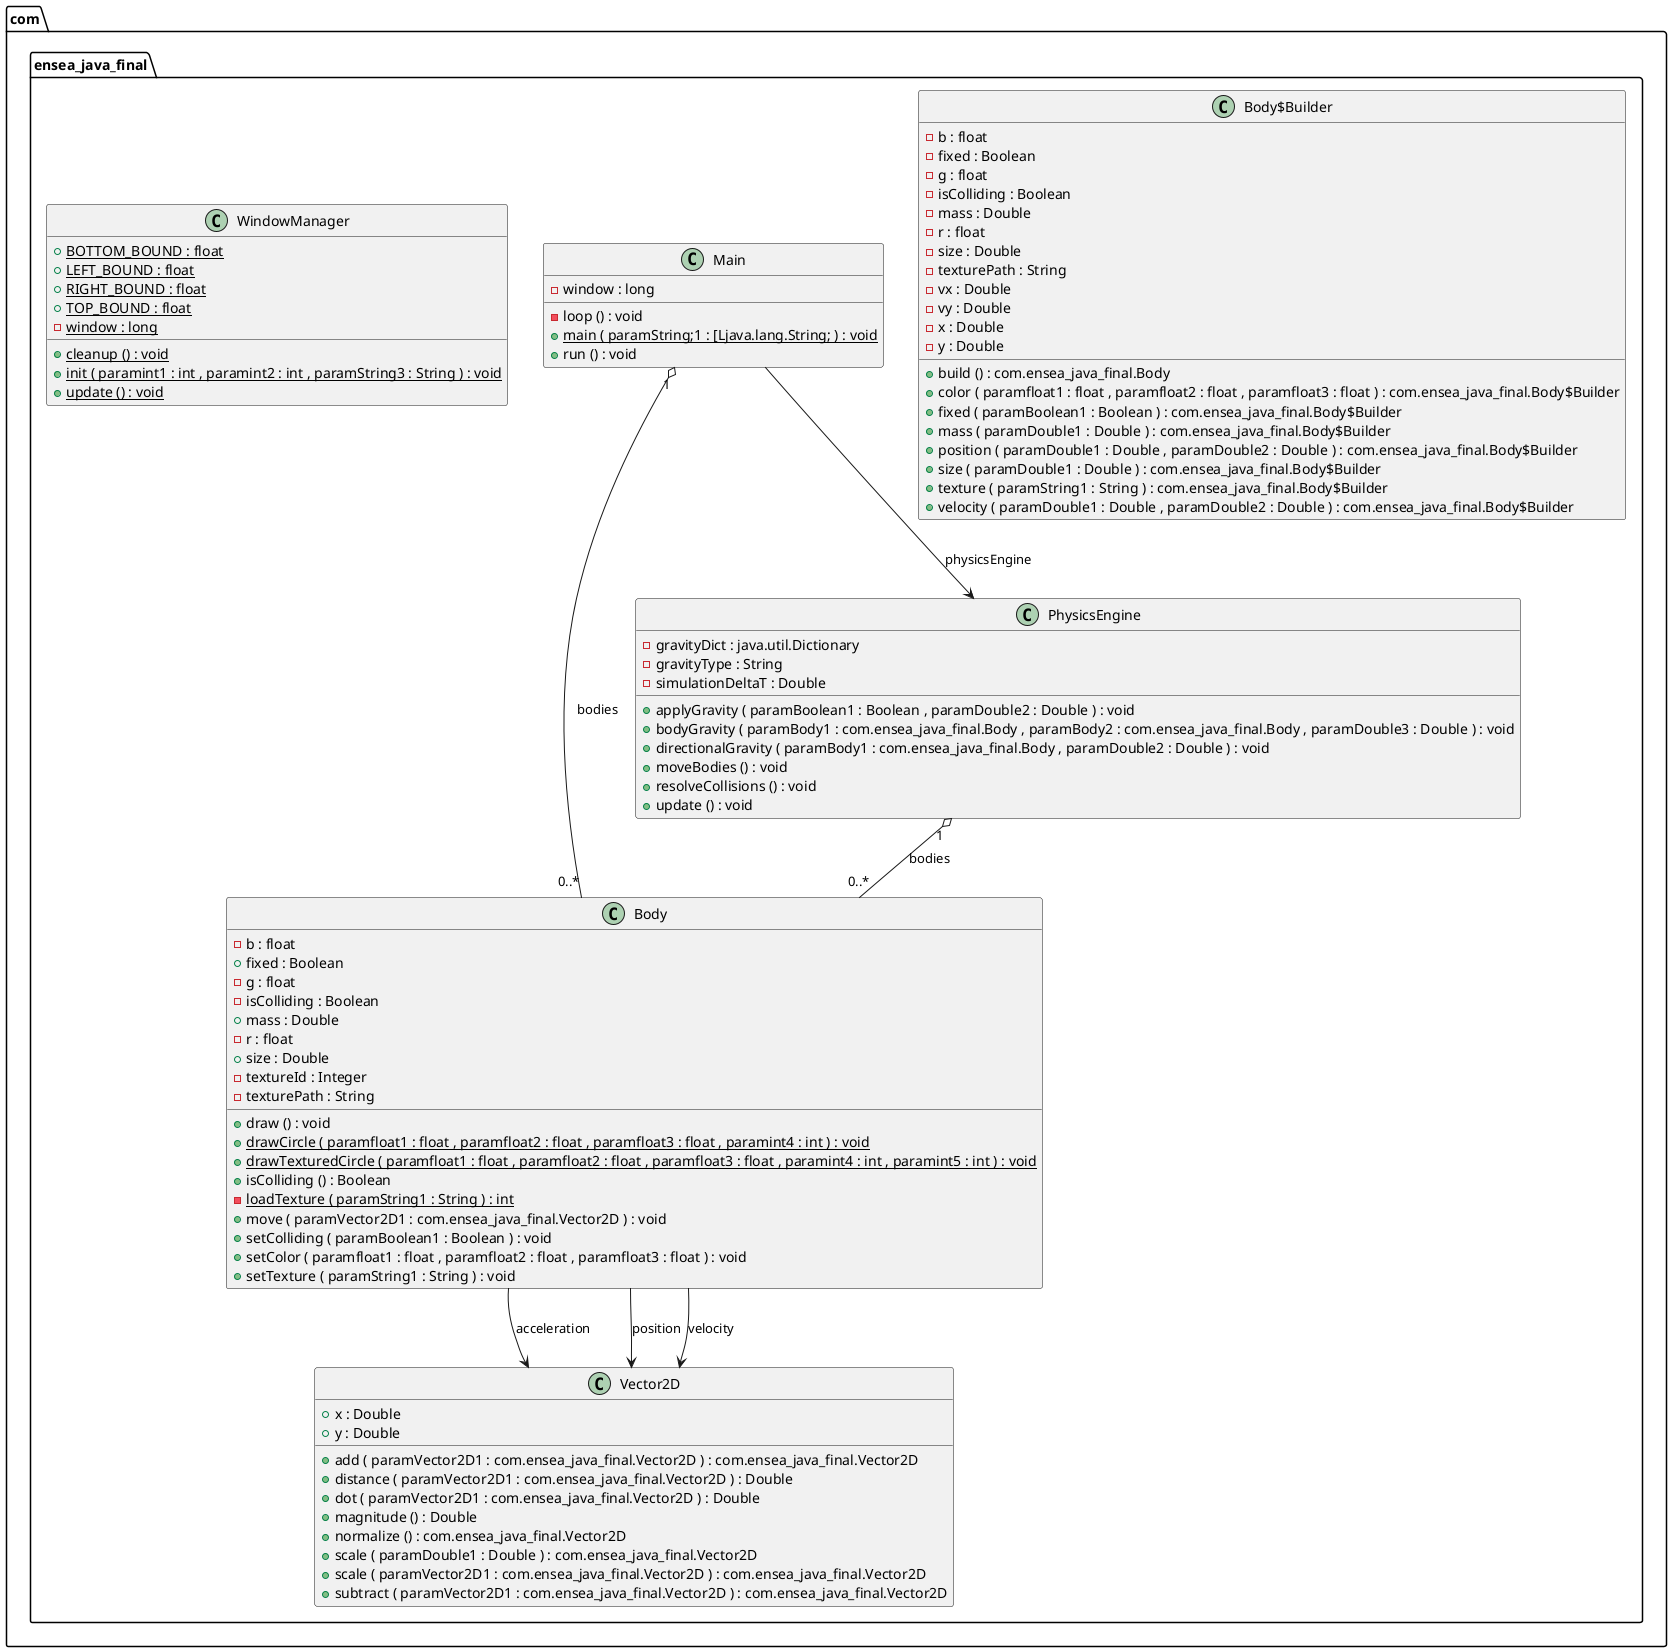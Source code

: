 @startuml

class com.ensea_java_final.Body {
	{field} -b : float
	{field} +fixed : Boolean
	{field} -g : float
	{field} -isColliding : Boolean
	{field} +mass : Double
	{field} -r : float
	{field} +size : Double
	{field} -textureId : Integer
	{field} -texturePath : String
	{method} +draw () : void
	{method}  {static} +drawCircle ( paramfloat1 : float , paramfloat2 : float , paramfloat3 : float , paramint4 : int ) : void
	{method}  {static} +drawTexturedCircle ( paramfloat1 : float , paramfloat2 : float , paramfloat3 : float , paramint4 : int , paramint5 : int ) : void
	{method} +isColliding () : Boolean
	{method}  {static} -loadTexture ( paramString1 : String ) : int
	{method} +move ( paramVector2D1 : com.ensea_java_final.Vector2D ) : void
	{method} +setColliding ( paramBoolean1 : Boolean ) : void
	{method} +setColor ( paramfloat1 : float , paramfloat2 : float , paramfloat3 : float ) : void
	{method} +setTexture ( paramString1 : String ) : void
}


class com.ensea_java_final.Body$Builder {
	{field} -b : float
	{field} -fixed : Boolean
	{field} -g : float
	{field} -isColliding : Boolean
	{field} -mass : Double
	{field} -r : float
	{field} -size : Double
	{field} -texturePath : String
	{field} -vx : Double
	{field} -vy : Double
	{field} -x : Double
	{field} -y : Double
	{method} +build () : com.ensea_java_final.Body
	{method} +color ( paramfloat1 : float , paramfloat2 : float , paramfloat3 : float ) : com.ensea_java_final.Body$Builder
	{method} +fixed ( paramBoolean1 : Boolean ) : com.ensea_java_final.Body$Builder
	{method} +mass ( paramDouble1 : Double ) : com.ensea_java_final.Body$Builder
	{method} +position ( paramDouble1 : Double , paramDouble2 : Double ) : com.ensea_java_final.Body$Builder
	{method} +size ( paramDouble1 : Double ) : com.ensea_java_final.Body$Builder
	{method} +texture ( paramString1 : String ) : com.ensea_java_final.Body$Builder
	{method} +velocity ( paramDouble1 : Double , paramDouble2 : Double ) : com.ensea_java_final.Body$Builder
}


class com.ensea_java_final.Main {
	{field} -window : long
	{method} -loop () : void
	{method}  {static} +main ( paramString;1 : [Ljava.lang.String; ) : void
	{method} +run () : void
}


class com.ensea_java_final.PhysicsEngine {
	{field} -gravityDict : java.util.Dictionary
	{field} -gravityType : String
	{field} -simulationDeltaT : Double
	{method} +applyGravity ( paramBoolean1 : Boolean , paramDouble2 : Double ) : void
	{method} +bodyGravity ( paramBody1 : com.ensea_java_final.Body , paramBody2 : com.ensea_java_final.Body , paramDouble3 : Double ) : void
	{method} +directionalGravity ( paramBody1 : com.ensea_java_final.Body , paramDouble2 : Double ) : void
	{method} +moveBodies () : void
	{method} +resolveCollisions () : void
	{method} +update () : void
}


class com.ensea_java_final.Vector2D {
	{field} +x : Double
	{field} +y : Double
	{method} +add ( paramVector2D1 : com.ensea_java_final.Vector2D ) : com.ensea_java_final.Vector2D
	{method} +distance ( paramVector2D1 : com.ensea_java_final.Vector2D ) : Double
	{method} +dot ( paramVector2D1 : com.ensea_java_final.Vector2D ) : Double
	{method} +magnitude () : Double
	{method} +normalize () : com.ensea_java_final.Vector2D
	{method} +scale ( paramDouble1 : Double ) : com.ensea_java_final.Vector2D
	{method} +scale ( paramVector2D1 : com.ensea_java_final.Vector2D ) : com.ensea_java_final.Vector2D
	{method} +subtract ( paramVector2D1 : com.ensea_java_final.Vector2D ) : com.ensea_java_final.Vector2D
}


class com.ensea_java_final.WindowManager {
	{field} {static} +BOTTOM_BOUND : float
	{field} {static} +LEFT_BOUND : float
	{field} {static} +RIGHT_BOUND : float
	{field} {static} +TOP_BOUND : float
	{field} {static} -window : long
	{method}  {static} +cleanup () : void
	{method}  {static} +init ( paramint1 : int , paramint2 : int , paramString3 : String ) : void
	{method}  {static} +update () : void
}




com.ensea_java_final.Body -->  com.ensea_java_final.Vector2D : acceleration
com.ensea_java_final.Body -->  com.ensea_java_final.Vector2D : position
com.ensea_java_final.Body -->  com.ensea_java_final.Vector2D : velocity
com.ensea_java_final.Main "1" o-- "0..*"  com.ensea_java_final.Body : bodies
com.ensea_java_final.Main -->  com.ensea_java_final.PhysicsEngine : physicsEngine
com.ensea_java_final.PhysicsEngine "1" o-- "0..*"  com.ensea_java_final.Body : bodies


@enduml